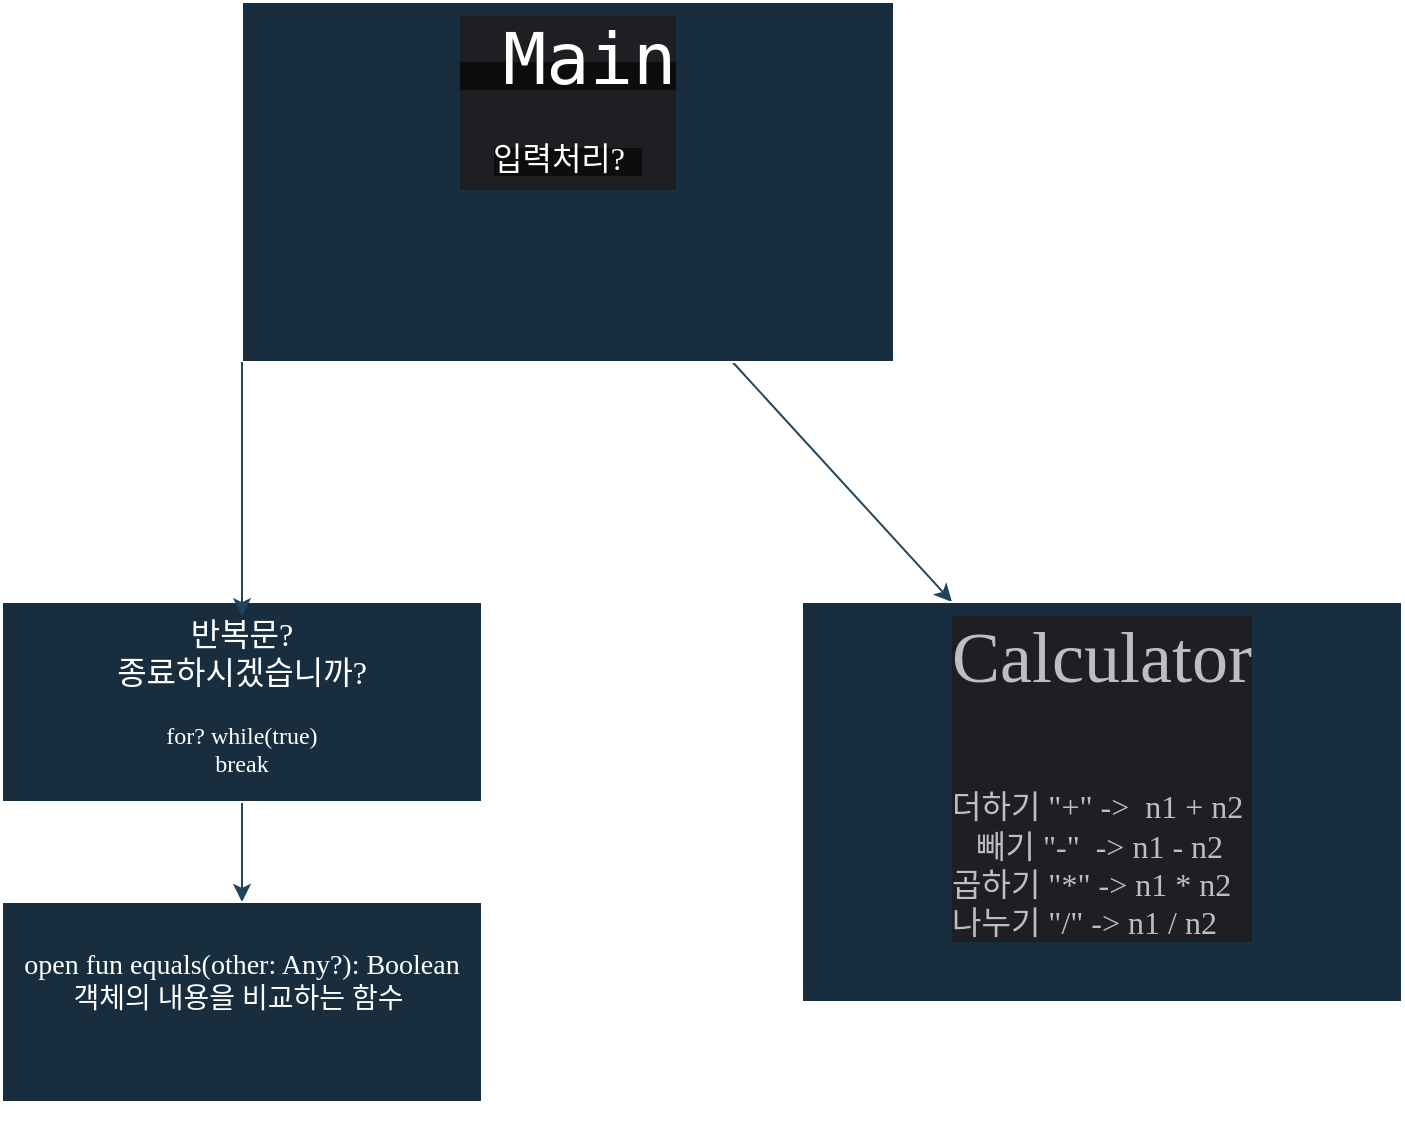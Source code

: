 <mxfile version="24.2.8" type="github">
  <diagram id="C5RBs43oDa-KdzZeNtuy" name="Page-1">
    <mxGraphModel dx="1009" dy="1946" grid="1" gridSize="10" guides="1" tooltips="1" connect="1" arrows="1" fold="1" page="1" pageScale="1" pageWidth="827" pageHeight="1169" math="0" shadow="0">
      <root>
        <mxCell id="WIyWlLk6GJQsqaUBKTNV-0" />
        <mxCell id="WIyWlLk6GJQsqaUBKTNV-1" parent="WIyWlLk6GJQsqaUBKTNV-0" />
        <mxCell id="qd3GRjW1oIhmHpay5RaV-17" style="edgeStyle=none;rounded=0;orthogonalLoop=1;jettySize=auto;html=1;entryX=0.25;entryY=0;entryDx=0;entryDy=0;strokeColor=#23445D;" edge="1" parent="WIyWlLk6GJQsqaUBKTNV-1" source="qd3GRjW1oIhmHpay5RaV-0" target="qd3GRjW1oIhmHpay5RaV-8">
          <mxGeometry relative="1" as="geometry" />
        </mxCell>
        <mxCell id="qd3GRjW1oIhmHpay5RaV-0" value="&lt;div style=&quot;background-color:#1e1f22;color:#bcbec4&quot;&gt;&lt;div style=&quot;&quot;&gt;&lt;span style=&quot;color: rgb(255, 255, 255); text-align: left; white-space: pre; background-color: rgb(13, 13, 13);&quot;&gt;&lt;font style=&quot;font-size: 36px;&quot;&gt;&lt;font face=&quot;Söhne Mono, Monaco, Andale Mono, Ubuntu Mono, monospace&quot;&gt; Main&lt;/font&gt;&lt;/font&gt;&lt;/span&gt;&lt;/div&gt;&lt;div style=&quot;&quot;&gt;&lt;span style=&quot;color: rgb(255, 255, 255); text-align: left; white-space: pre; background-color: rgb(13, 13, 13);&quot;&gt;&lt;font style=&quot;&quot;&gt;&lt;font style=&quot;&quot; face=&quot;Comic Sans MS&quot;&gt;&lt;font size=&quot;3&quot;&gt;입력처리?&lt;/font&gt;&lt;span style=&quot;font-size: 36px;&quot;&gt; &lt;/span&gt;&lt;/font&gt;&lt;/font&gt;&lt;/span&gt;&lt;br&gt;&lt;/div&gt;&lt;/div&gt;" style="whiteSpace=wrap;html=1;fillColor=#182E3E;strokeColor=#FFFFFF;align=center;labelBackgroundColor=none;fontColor=#FFFFFF;fontFamily=Comic Sans MS;verticalAlign=top;strokeWidth=1;" vertex="1" parent="WIyWlLk6GJQsqaUBKTNV-1">
          <mxGeometry x="190" y="-30" width="326" height="180" as="geometry" />
        </mxCell>
        <mxCell id="qd3GRjW1oIhmHpay5RaV-8" value="&lt;div style=&quot;background-color:#1e1f22;color:#bcbec4&quot;&gt;&lt;div style=&quot;&quot;&gt;&lt;font style=&quot;font-size: 36px;&quot;&gt;Calculator&lt;/font&gt;&lt;/div&gt;&lt;div style=&quot;&quot;&gt;&lt;font style=&quot;font-size: 36px;&quot;&gt;&lt;br&gt;&lt;/font&gt;&lt;/div&gt;&lt;div style=&quot;text-align: left;&quot;&gt;&lt;font size=&quot;3&quot;&gt;더하기 &quot;+&quot; -&amp;gt;&amp;nbsp; n1 + n2&lt;/font&gt;&lt;/div&gt;&lt;div style=&quot;text-align: left;&quot;&gt;&lt;font size=&quot;3&quot;&gt;&amp;nbsp; &amp;nbsp;빼기 &quot;-&quot;&amp;nbsp; -&amp;gt; n1 - n2&lt;/font&gt;&lt;/div&gt;&lt;div style=&quot;text-align: left;&quot;&gt;&lt;font size=&quot;3&quot;&gt;곱하기 &quot;*&quot; -&amp;gt; n1 * n2&lt;/font&gt;&lt;/div&gt;&lt;div style=&quot;text-align: left;&quot;&gt;&lt;font size=&quot;3&quot;&gt;나누기 &quot;/&quot; -&amp;gt; n1 / n2&lt;/font&gt;&lt;/div&gt;&lt;/div&gt;" style="whiteSpace=wrap;html=1;fillColor=#182E3E;strokeColor=#FFFFFF;align=center;labelBackgroundColor=none;fontColor=#FFFFFF;fontFamily=Comic Sans MS;verticalAlign=top;strokeWidth=1;" vertex="1" parent="WIyWlLk6GJQsqaUBKTNV-1">
          <mxGeometry x="470" y="270" width="300" height="200" as="geometry" />
        </mxCell>
        <mxCell id="qd3GRjW1oIhmHpay5RaV-18" style="edgeStyle=none;rounded=0;orthogonalLoop=1;jettySize=auto;html=1;exitX=0.5;exitY=1;exitDx=0;exitDy=0;entryX=0.5;entryY=0;entryDx=0;entryDy=0;strokeColor=#23445D;fontFamily=Comic Sans MS;" edge="1" parent="WIyWlLk6GJQsqaUBKTNV-1" source="qd3GRjW1oIhmHpay5RaV-9" target="qd3GRjW1oIhmHpay5RaV-10">
          <mxGeometry relative="1" as="geometry" />
        </mxCell>
        <mxCell id="qd3GRjW1oIhmHpay5RaV-9" value="&lt;div&gt;&lt;span style=&quot;font-size: medium; background-color: initial;&quot;&gt;반복문?&lt;/span&gt;&lt;br&gt;&lt;/div&gt;&lt;div&gt;&lt;font size=&quot;3&quot;&gt;종료하시겠습니까?&lt;/font&gt;&lt;/div&gt;&lt;div&gt;&lt;br&gt;&lt;/div&gt;&lt;div&gt;for? while(true)&lt;/div&gt;&lt;div&gt;&lt;span style=&quot;background-color: initial;&quot;&gt;break&lt;/span&gt;&lt;br&gt;&lt;/div&gt;" style="whiteSpace=wrap;html=1;fillColor=#182E3E;strokeColor=#FFFFFF;align=center;labelBackgroundColor=none;fontColor=#FFFFFF;fontFamily=Comic Sans MS;verticalAlign=top;strokeWidth=1;" vertex="1" parent="WIyWlLk6GJQsqaUBKTNV-1">
          <mxGeometry x="70" y="270" width="240" height="100" as="geometry" />
        </mxCell>
        <mxCell id="qd3GRjW1oIhmHpay5RaV-10" value="&lt;div&gt;&lt;font style=&quot;font-size: 14px;&quot;&gt;&lt;br&gt;&lt;/font&gt;&lt;/div&gt;&lt;div&gt;&lt;font style=&quot;font-size: 14px;&quot;&gt;open fun equals(other: Any?): Boolean&lt;/font&gt;&lt;br&gt;&lt;/div&gt;&lt;div&gt;&lt;font style=&quot;font-size: 14px;&quot;&gt;객체의 내용을 비교하는 함수&amp;nbsp;&lt;/font&gt;&lt;/div&gt;" style="whiteSpace=wrap;html=1;fillColor=#182E3E;strokeColor=#FFFFFF;align=center;labelBackgroundColor=none;fontColor=#FFFFFF;fontFamily=Comic Sans MS;verticalAlign=top;strokeWidth=1;" vertex="1" parent="WIyWlLk6GJQsqaUBKTNV-1">
          <mxGeometry x="70" y="420" width="240" height="100" as="geometry" />
        </mxCell>
        <mxCell id="qd3GRjW1oIhmHpay5RaV-12" style="edgeStyle=none;rounded=0;orthogonalLoop=1;jettySize=auto;html=1;exitX=1;exitY=1;exitDx=0;exitDy=0;strokeColor=#23445D;fontFamily=Comic Sans MS;" edge="1" parent="WIyWlLk6GJQsqaUBKTNV-1" source="qd3GRjW1oIhmHpay5RaV-10" target="qd3GRjW1oIhmHpay5RaV-10">
          <mxGeometry relative="1" as="geometry" />
        </mxCell>
        <mxCell id="qd3GRjW1oIhmHpay5RaV-13" style="edgeStyle=none;rounded=0;orthogonalLoop=1;jettySize=auto;html=1;exitX=0.5;exitY=1;exitDx=0;exitDy=0;strokeColor=#23445D;fontFamily=Comic Sans MS;" edge="1" parent="WIyWlLk6GJQsqaUBKTNV-1" source="qd3GRjW1oIhmHpay5RaV-10" target="qd3GRjW1oIhmHpay5RaV-10">
          <mxGeometry relative="1" as="geometry" />
        </mxCell>
        <mxCell id="qd3GRjW1oIhmHpay5RaV-19" style="edgeStyle=none;rounded=0;orthogonalLoop=1;jettySize=auto;html=1;exitX=0;exitY=1;exitDx=0;exitDy=0;entryX=0.5;entryY=0.071;entryDx=0;entryDy=0;entryPerimeter=0;strokeColor=#23445D;fontFamily=Comic Sans MS;" edge="1" parent="WIyWlLk6GJQsqaUBKTNV-1" source="qd3GRjW1oIhmHpay5RaV-0" target="qd3GRjW1oIhmHpay5RaV-9">
          <mxGeometry relative="1" as="geometry" />
        </mxCell>
      </root>
    </mxGraphModel>
  </diagram>
</mxfile>
